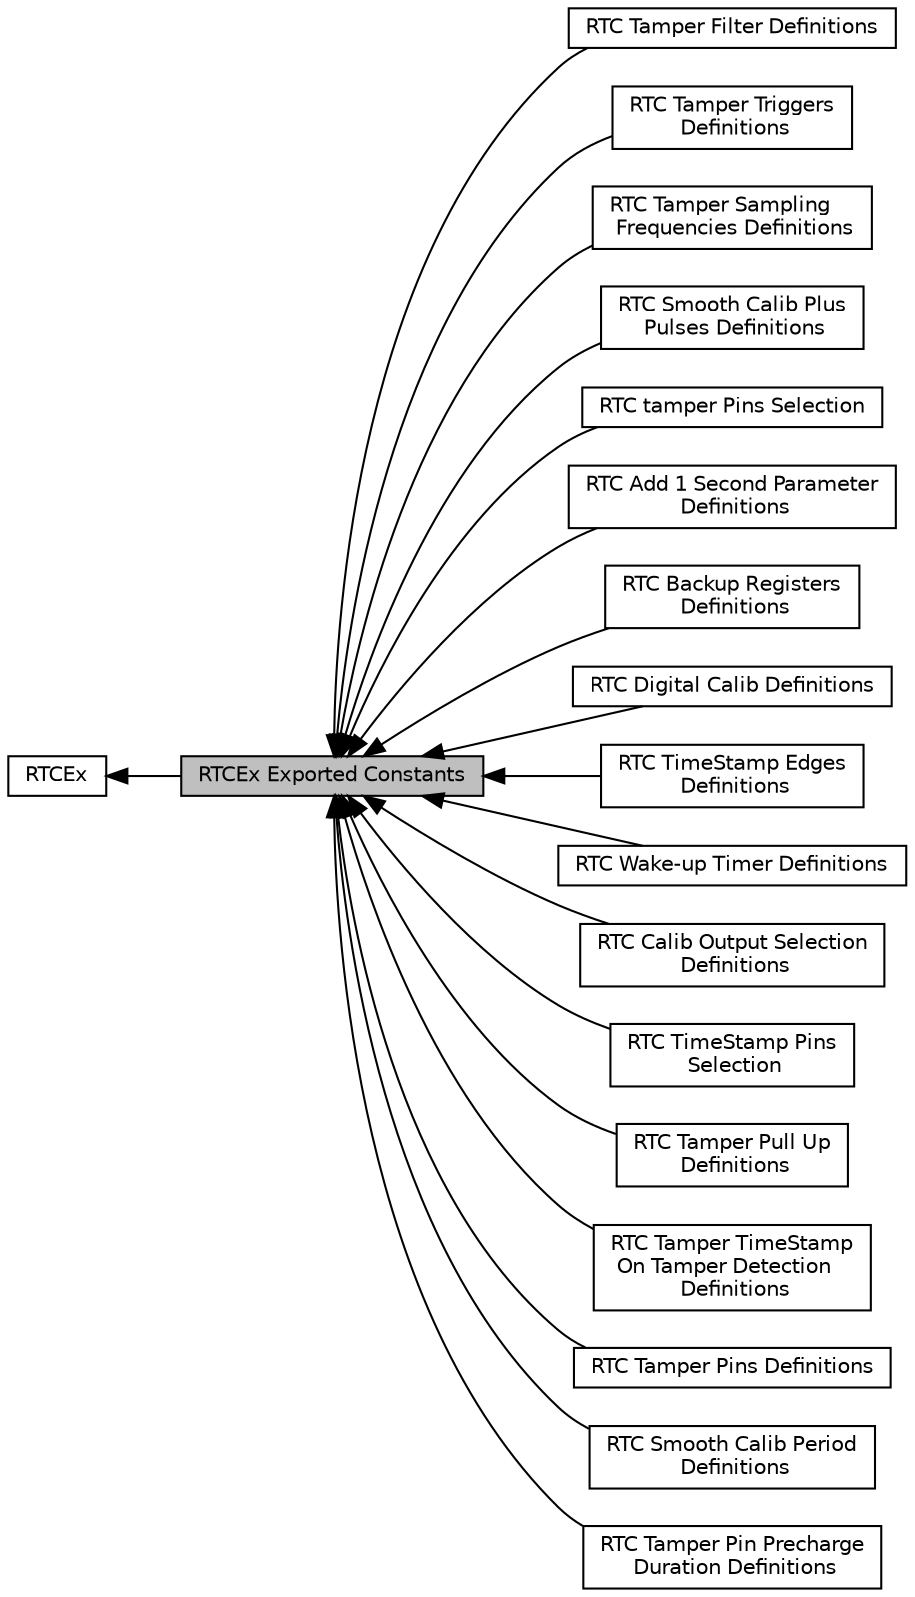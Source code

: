 digraph "RTCEx Exported Constants"
{
  edge [fontname="Helvetica",fontsize="10",labelfontname="Helvetica",labelfontsize="10"];
  node [fontname="Helvetica",fontsize="10",shape=box];
  rankdir=LR;
  Node9 [label="RTC Tamper Filter Definitions",height=0.2,width=0.4,color="black", fillcolor="white", style="filled",URL="$group___r_t_c_ex___tamper___filter___definitions.html",tooltip=" "];
  Node8 [label="RTC Tamper Triggers\l Definitions",height=0.2,width=0.4,color="black", fillcolor="white", style="filled",URL="$group___r_t_c_ex___tamper___trigger___definitions.html",tooltip=" "];
  Node10 [label="RTC Tamper Sampling\l Frequencies Definitions",height=0.2,width=0.4,color="black", fillcolor="white", style="filled",URL="$group___r_t_c_ex___tamper___sampling___frequencies___definitions.html",tooltip=" "];
  Node2 [label="RTCEx",height=0.2,width=0.4,color="black", fillcolor="white", style="filled",URL="$group___r_t_c_ex.html",tooltip="RTC HAL module driver."];
  Node17 [label="RTC Smooth Calib Plus\l Pulses Definitions",height=0.2,width=0.4,color="black", fillcolor="white", style="filled",URL="$group___r_t_c_ex___smooth__calib___plus__pulses___definitions.html",tooltip=" "];
  Node6 [label="RTC tamper Pins Selection",height=0.2,width=0.4,color="black", fillcolor="white", style="filled",URL="$group___r_t_c_ex___tamper___pins___selection.html",tooltip=" "];
  Node18 [label="RTC Add 1 Second Parameter\l Definitions",height=0.2,width=0.4,color="black", fillcolor="white", style="filled",URL="$group___r_t_c_ex___add__1___second___parameter___definitions.html",tooltip=" "];
  Node3 [label="RTC Backup Registers\l Definitions",height=0.2,width=0.4,color="black", fillcolor="white", style="filled",URL="$group___r_t_c_ex___backup___registers___definitions.html",tooltip=" "];
  Node15 [label="RTC Digital Calib Definitions",height=0.2,width=0.4,color="black", fillcolor="white", style="filled",URL="$group___r_t_c_ex___digital___calibration___definitions.html",tooltip=" "];
  Node4 [label="RTC TimeStamp Edges\l Definitions",height=0.2,width=0.4,color="black", fillcolor="white", style="filled",URL="$group___r_t_c_ex___time___stamp___edges__definitions.html",tooltip=" "];
  Node14 [label="RTC Wake-up Timer Definitions",height=0.2,width=0.4,color="black", fillcolor="white", style="filled",URL="$group___r_t_c_ex___wakeup___timer___definitions.html",tooltip=" "];
  Node19 [label="RTC Calib Output Selection\l Definitions",height=0.2,width=0.4,color="black", fillcolor="white", style="filled",URL="$group___r_t_c_ex___calib___output__selection___definitions.html",tooltip=" "];
  Node7 [label="RTC TimeStamp Pins\l Selection",height=0.2,width=0.4,color="black", fillcolor="white", style="filled",URL="$group___r_t_c_ex___time_stamp___pin___selection.html",tooltip=" "];
  Node13 [label="RTC Tamper Pull Up\l Definitions",height=0.2,width=0.4,color="black", fillcolor="white", style="filled",URL="$group___r_t_c_ex___tamper___pull___u_p___definitions.html",tooltip=" "];
  Node1 [label="RTCEx Exported Constants",height=0.2,width=0.4,color="black", fillcolor="grey75", style="filled", fontcolor="black",tooltip=" "];
  Node12 [label="RTC Tamper TimeStamp\l On Tamper Detection\l Definitions",height=0.2,width=0.4,color="black", fillcolor="white", style="filled",URL="$group___r_t_c_ex___tamper___time_stamp_on_tamper_detection___definitions.html",tooltip=" "];
  Node5 [label="RTC Tamper Pins Definitions",height=0.2,width=0.4,color="black", fillcolor="white", style="filled",URL="$group___r_t_c_ex___tamper___pins___definitions.html",tooltip=" "];
  Node16 [label="RTC Smooth Calib Period\l Definitions",height=0.2,width=0.4,color="black", fillcolor="white", style="filled",URL="$group___r_t_c_ex___smooth__calib__period___definitions.html",tooltip=" "];
  Node11 [label="RTC Tamper Pin Precharge\l Duration Definitions",height=0.2,width=0.4,color="black", fillcolor="white", style="filled",URL="$group___r_t_c_ex___tamper___pin___precharge___duration___definitions.html",tooltip=" "];
  Node2->Node1 [shape=plaintext, dir="back", style="solid"];
  Node1->Node3 [shape=plaintext, dir="back", style="solid"];
  Node1->Node4 [shape=plaintext, dir="back", style="solid"];
  Node1->Node5 [shape=plaintext, dir="back", style="solid"];
  Node1->Node6 [shape=plaintext, dir="back", style="solid"];
  Node1->Node7 [shape=plaintext, dir="back", style="solid"];
  Node1->Node8 [shape=plaintext, dir="back", style="solid"];
  Node1->Node9 [shape=plaintext, dir="back", style="solid"];
  Node1->Node10 [shape=plaintext, dir="back", style="solid"];
  Node1->Node11 [shape=plaintext, dir="back", style="solid"];
  Node1->Node12 [shape=plaintext, dir="back", style="solid"];
  Node1->Node13 [shape=plaintext, dir="back", style="solid"];
  Node1->Node14 [shape=plaintext, dir="back", style="solid"];
  Node1->Node15 [shape=plaintext, dir="back", style="solid"];
  Node1->Node16 [shape=plaintext, dir="back", style="solid"];
  Node1->Node17 [shape=plaintext, dir="back", style="solid"];
  Node1->Node18 [shape=plaintext, dir="back", style="solid"];
  Node1->Node19 [shape=plaintext, dir="back", style="solid"];
}
